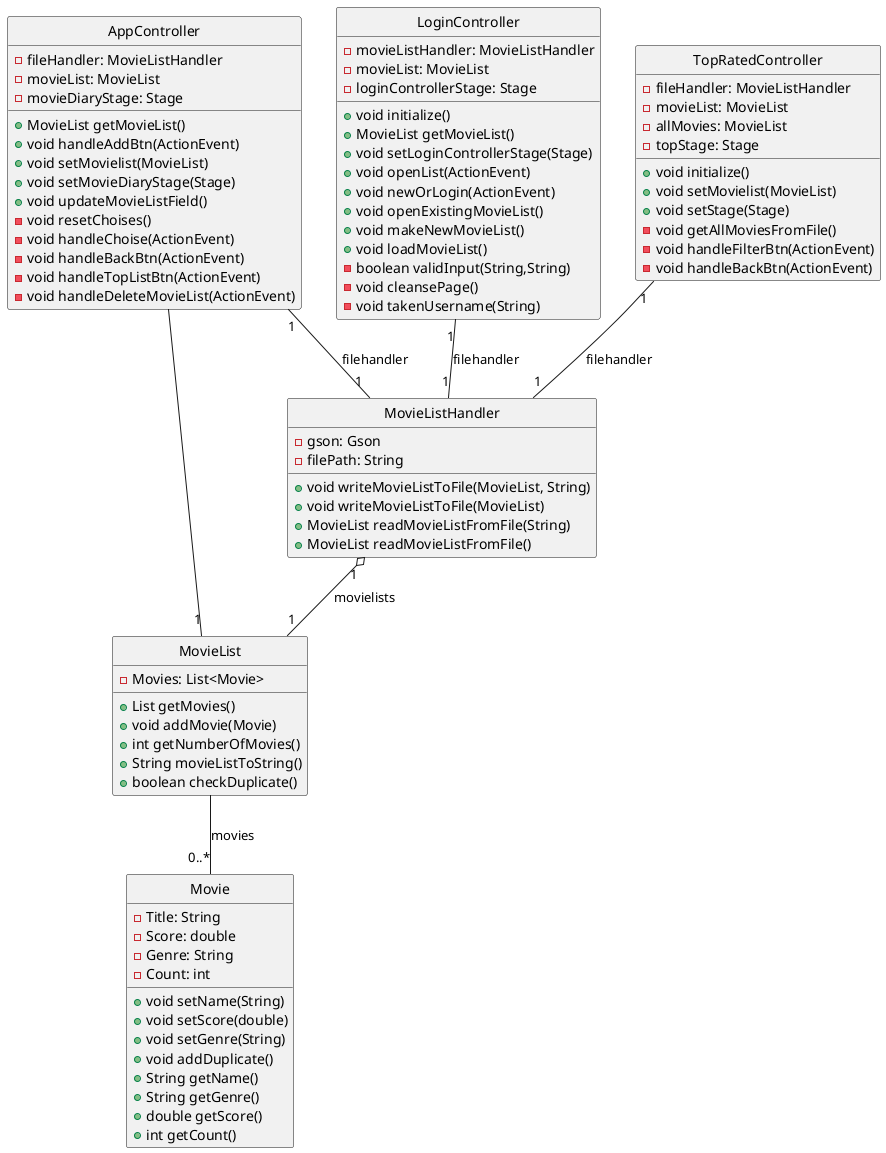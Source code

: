 @startuml Class Diagram
skinparam Style strictuml
skinparam SequenceMessageAlignment center

class Movie {
 - Title: String 
 - Score: double 
 - Genre: String 
 - Count: int 
 + void setName(String)
 + void setScore(double)
 + void setGenre(String)
 + void addDuplicate()
 + String getName()
 + String getGenre()
 + double getScore()
 + int getCount()
}

class MovieList {
 - Movies: List<Movie>
 + List getMovies()
 + void addMovie(Movie)
 + int getNumberOfMovies()
 + String movieListToString()
 + boolean checkDuplicate()
}


class AppController {
    - fileHandler: MovieListHandler 
    - movieList: MovieList 
    - movieDiaryStage: Stage
    + MovieList getMovieList()
    + void handleAddBtn(ActionEvent)
    + void setMovielist(MovieList)
    + void setMovieDiaryStage(Stage)
    + void updateMovieListField()
    - void resetChoises()
    - void handleChoise(ActionEvent)
    - void handleBackBtn(ActionEvent)
    - void handleTopListBtn(ActionEvent)
    - void handleDeleteMovieList(ActionEvent)
}
class LoginController {
    - movieListHandler: MovieListHandler
    - movieList: MovieList
    - loginControllerStage: Stage
    + void initialize()
    + MovieList getMovieList()
    + void setLoginControllerStage(Stage)
    + void openList(ActionEvent)
    + void newOrLogin(ActionEvent)
    + void openExistingMovieList()
    + void makeNewMovieList()
    + void loadMovieList()
    - boolean validInput(String,String)
    - void cleansePage()
    - void takenUsername(String)

}
class TopRatedController {
    - fileHandler: MovieListHandler
    - movieList: MovieList
    - allMovies: MovieList
    - topStage: Stage
    + void initialize()
    + void setMovielist(MovieList)
    + void setStage(Stage)
    - void getAllMoviesFromFile()
    - void handleFilterBtn(ActionEvent)
    - void handleBackBtn(ActionEvent)

}


class MovieListHandler {
    - gson: Gson
    - filePath: String
    + void writeMovieListToFile(MovieList, String) 
    + void writeMovieListToFile(MovieList)
    + MovieList readMovieListFromFile(String)
    + MovieList readMovieListFromFile()
}

MovieList -- "0..*" Movie : movies
MovieListHandler "1" o-- "1" MovieList : movielists
AppController "1" -- "1" MovieListHandler : filehandler
LoginController "1" -- "1" MovieListHandler : filehandler
TopRatedController "1" -- "1" MovieListHandler : filehandler
AppController -- "1" MovieList

@enduml